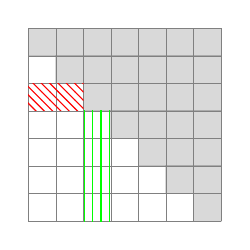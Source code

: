 % === Based On ===
% Geometric representation of the sum 1/4 + 1/16 + 1/64 + 1/256 + ...
% Author: Jimi Oke
% ================

\begin{tikzpicture}[scale=.35]\footnotesize
 \pgfmathsetmacro{\xone}{0}
 \pgfmathsetmacro{\xtwo}{7}
 \pgfmathsetmacro{\yone}{0}
 \pgfmathsetmacro{\ytwo}{7}

\begin{scope}<+->;
% grid
  \draw[step=1cm,gray,very thin] (\xone,\yone) grid (\xtwo,\ytwo);
\end{scope}

% function
\begin{scope}[thin,gray,opacity=.3]
  \filldraw (0,7) rectangle (7,6);
  \filldraw (1,6) rectangle (7,5);
  \filldraw (2,5) rectangle (7,4);
  \filldraw (3,4) rectangle (7,3);
  \filldraw (4,3) rectangle (7,2);
  \filldraw (5,2) rectangle (7,1);
  \filldraw (6,1) rectangle (7,0);
\end{scope}
\begin{scope}[pattern=north west lines,pattern color=red]
  \fill (0,4) rectangle (2,5);
\end{scope}
\begin{scope}[pattern=vertical lines,pattern color=green]
  \fill (2,0) rectangle (3,4);
\end{scope}

\end{tikzpicture}

